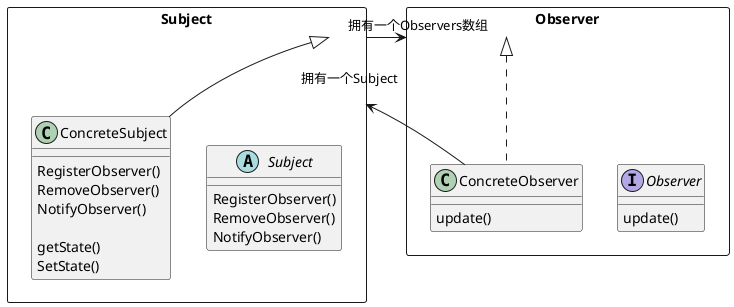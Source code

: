 @startuml
package Subject <<rectangle>>
{
    abstract class Subject 
    {
        RegisterObserver()
        RemoveObserver()
        NotifyObserver()
    }

    class ConcreteSubject
    {
        RegisterObserver()
        RemoveObserver()
        NotifyObserver()

        getState()
        SetState()
    }
}
Subject <|-- ConcreteSubject 

package Observer <<rectangle>>
{
    interface Observer
    {
        update()
    }

    class ConcreteObserver
    {
        update()
    }
}

Observer <|.. ConcreteObserver
Subject --> Observer : 拥有一个Observers数组
ConcreteObserver --> Subject : 拥有一个Subject
Subject -[hidden]> Observer
@enduml